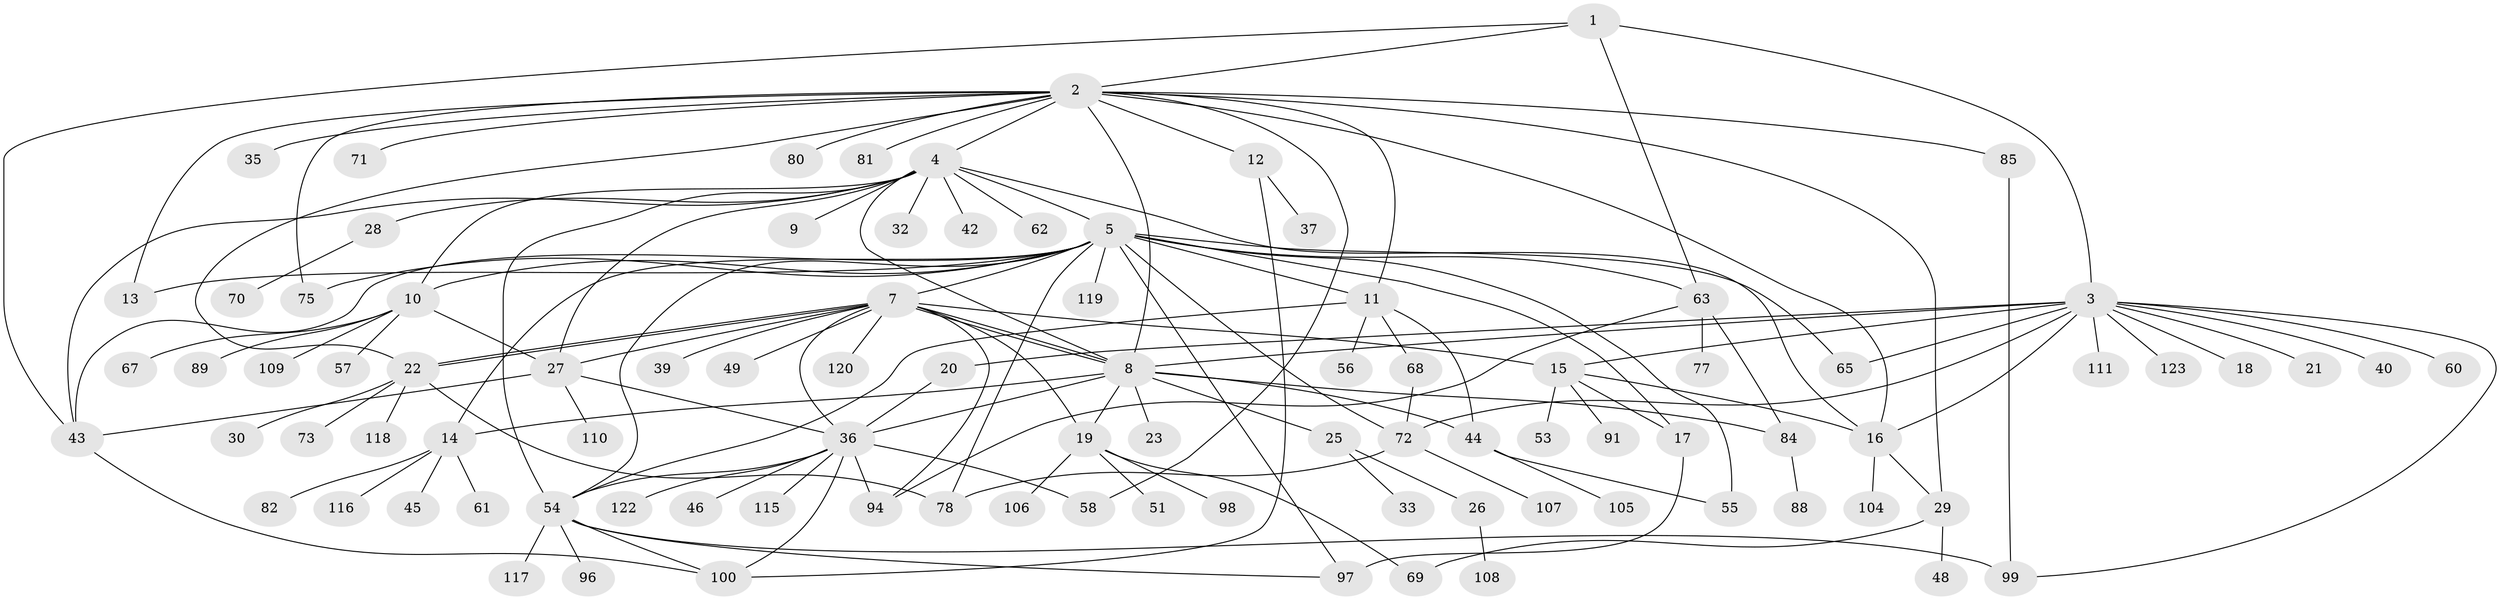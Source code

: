 // Generated by graph-tools (version 1.1) at 2025/52/02/27/25 19:52:00]
// undirected, 94 vertices, 142 edges
graph export_dot {
graph [start="1"]
  node [color=gray90,style=filled];
  1;
  2 [super="+34"];
  3 [super="+6"];
  4 [super="+31"];
  5 [super="+90"];
  7 [super="+83"];
  8 [super="+24"];
  9;
  10 [super="+47"];
  11 [super="+38"];
  12;
  13 [super="+93"];
  14 [super="+76"];
  15;
  16 [super="+50"];
  17;
  18;
  19 [super="+52"];
  20;
  21 [super="+87"];
  22 [super="+112"];
  23 [super="+79"];
  25 [super="+59"];
  26 [super="+74"];
  27 [super="+64"];
  28;
  29;
  30;
  32;
  33;
  35;
  36 [super="+41"];
  37 [super="+102"];
  39;
  40;
  42;
  43 [super="+95"];
  44;
  45 [super="+92"];
  46;
  48;
  49;
  51;
  53;
  54 [super="+66"];
  55;
  56;
  57 [super="+101"];
  58;
  60;
  61;
  62;
  63 [super="+121"];
  65;
  67;
  68;
  69 [super="+114"];
  70;
  71;
  72 [super="+113"];
  73;
  75;
  77;
  78 [super="+103"];
  80;
  81;
  82;
  84 [super="+86"];
  85;
  88;
  89;
  91;
  94;
  96;
  97;
  98;
  99;
  100;
  104;
  105;
  106;
  107;
  108;
  109;
  110;
  111;
  115;
  116;
  117;
  118;
  119;
  120;
  122;
  123;
  1 -- 2;
  1 -- 3;
  1 -- 63;
  1 -- 43;
  2 -- 4;
  2 -- 11;
  2 -- 12;
  2 -- 13;
  2 -- 16;
  2 -- 29;
  2 -- 35;
  2 -- 58;
  2 -- 71;
  2 -- 75;
  2 -- 85;
  2 -- 80;
  2 -- 81;
  2 -- 22;
  2 -- 8;
  3 -- 16;
  3 -- 18;
  3 -- 20;
  3 -- 72;
  3 -- 99;
  3 -- 111;
  3 -- 123;
  3 -- 8;
  3 -- 65;
  3 -- 21;
  3 -- 40;
  3 -- 60;
  3 -- 15;
  4 -- 5 [weight=2];
  4 -- 8;
  4 -- 9;
  4 -- 10;
  4 -- 16;
  4 -- 27;
  4 -- 28;
  4 -- 32;
  4 -- 42;
  4 -- 43;
  4 -- 62;
  4 -- 54;
  5 -- 7 [weight=2];
  5 -- 10;
  5 -- 17;
  5 -- 43;
  5 -- 63;
  5 -- 78;
  5 -- 65;
  5 -- 97;
  5 -- 72;
  5 -- 75;
  5 -- 14;
  5 -- 119;
  5 -- 54;
  5 -- 55;
  5 -- 11;
  5 -- 13;
  7 -- 8;
  7 -- 8;
  7 -- 15;
  7 -- 19;
  7 -- 22;
  7 -- 22;
  7 -- 39;
  7 -- 49;
  7 -- 94;
  7 -- 120;
  7 -- 27;
  7 -- 36;
  8 -- 14;
  8 -- 19;
  8 -- 23;
  8 -- 25;
  8 -- 36;
  8 -- 84;
  8 -- 44;
  10 -- 27;
  10 -- 57;
  10 -- 67;
  10 -- 109;
  10 -- 89;
  11 -- 44;
  11 -- 54;
  11 -- 56;
  11 -- 68;
  12 -- 37;
  12 -- 100;
  14 -- 45;
  14 -- 61;
  14 -- 82;
  14 -- 116;
  15 -- 16;
  15 -- 17;
  15 -- 53;
  15 -- 91;
  16 -- 29;
  16 -- 104;
  17 -- 97;
  19 -- 51;
  19 -- 98;
  19 -- 106;
  19 -- 69;
  20 -- 36;
  22 -- 30;
  22 -- 73;
  22 -- 118;
  22 -- 78;
  25 -- 26;
  25 -- 33;
  26 -- 108;
  27 -- 36;
  27 -- 43;
  27 -- 110;
  28 -- 70;
  29 -- 48;
  29 -- 69;
  36 -- 46;
  36 -- 54;
  36 -- 58;
  36 -- 94;
  36 -- 122;
  36 -- 115;
  36 -- 100;
  43 -- 100;
  44 -- 55;
  44 -- 105;
  54 -- 96;
  54 -- 97;
  54 -- 100;
  54 -- 99;
  54 -- 117;
  63 -- 77;
  63 -- 84;
  63 -- 94;
  68 -- 72;
  72 -- 78;
  72 -- 107;
  84 -- 88;
  85 -- 99;
}
